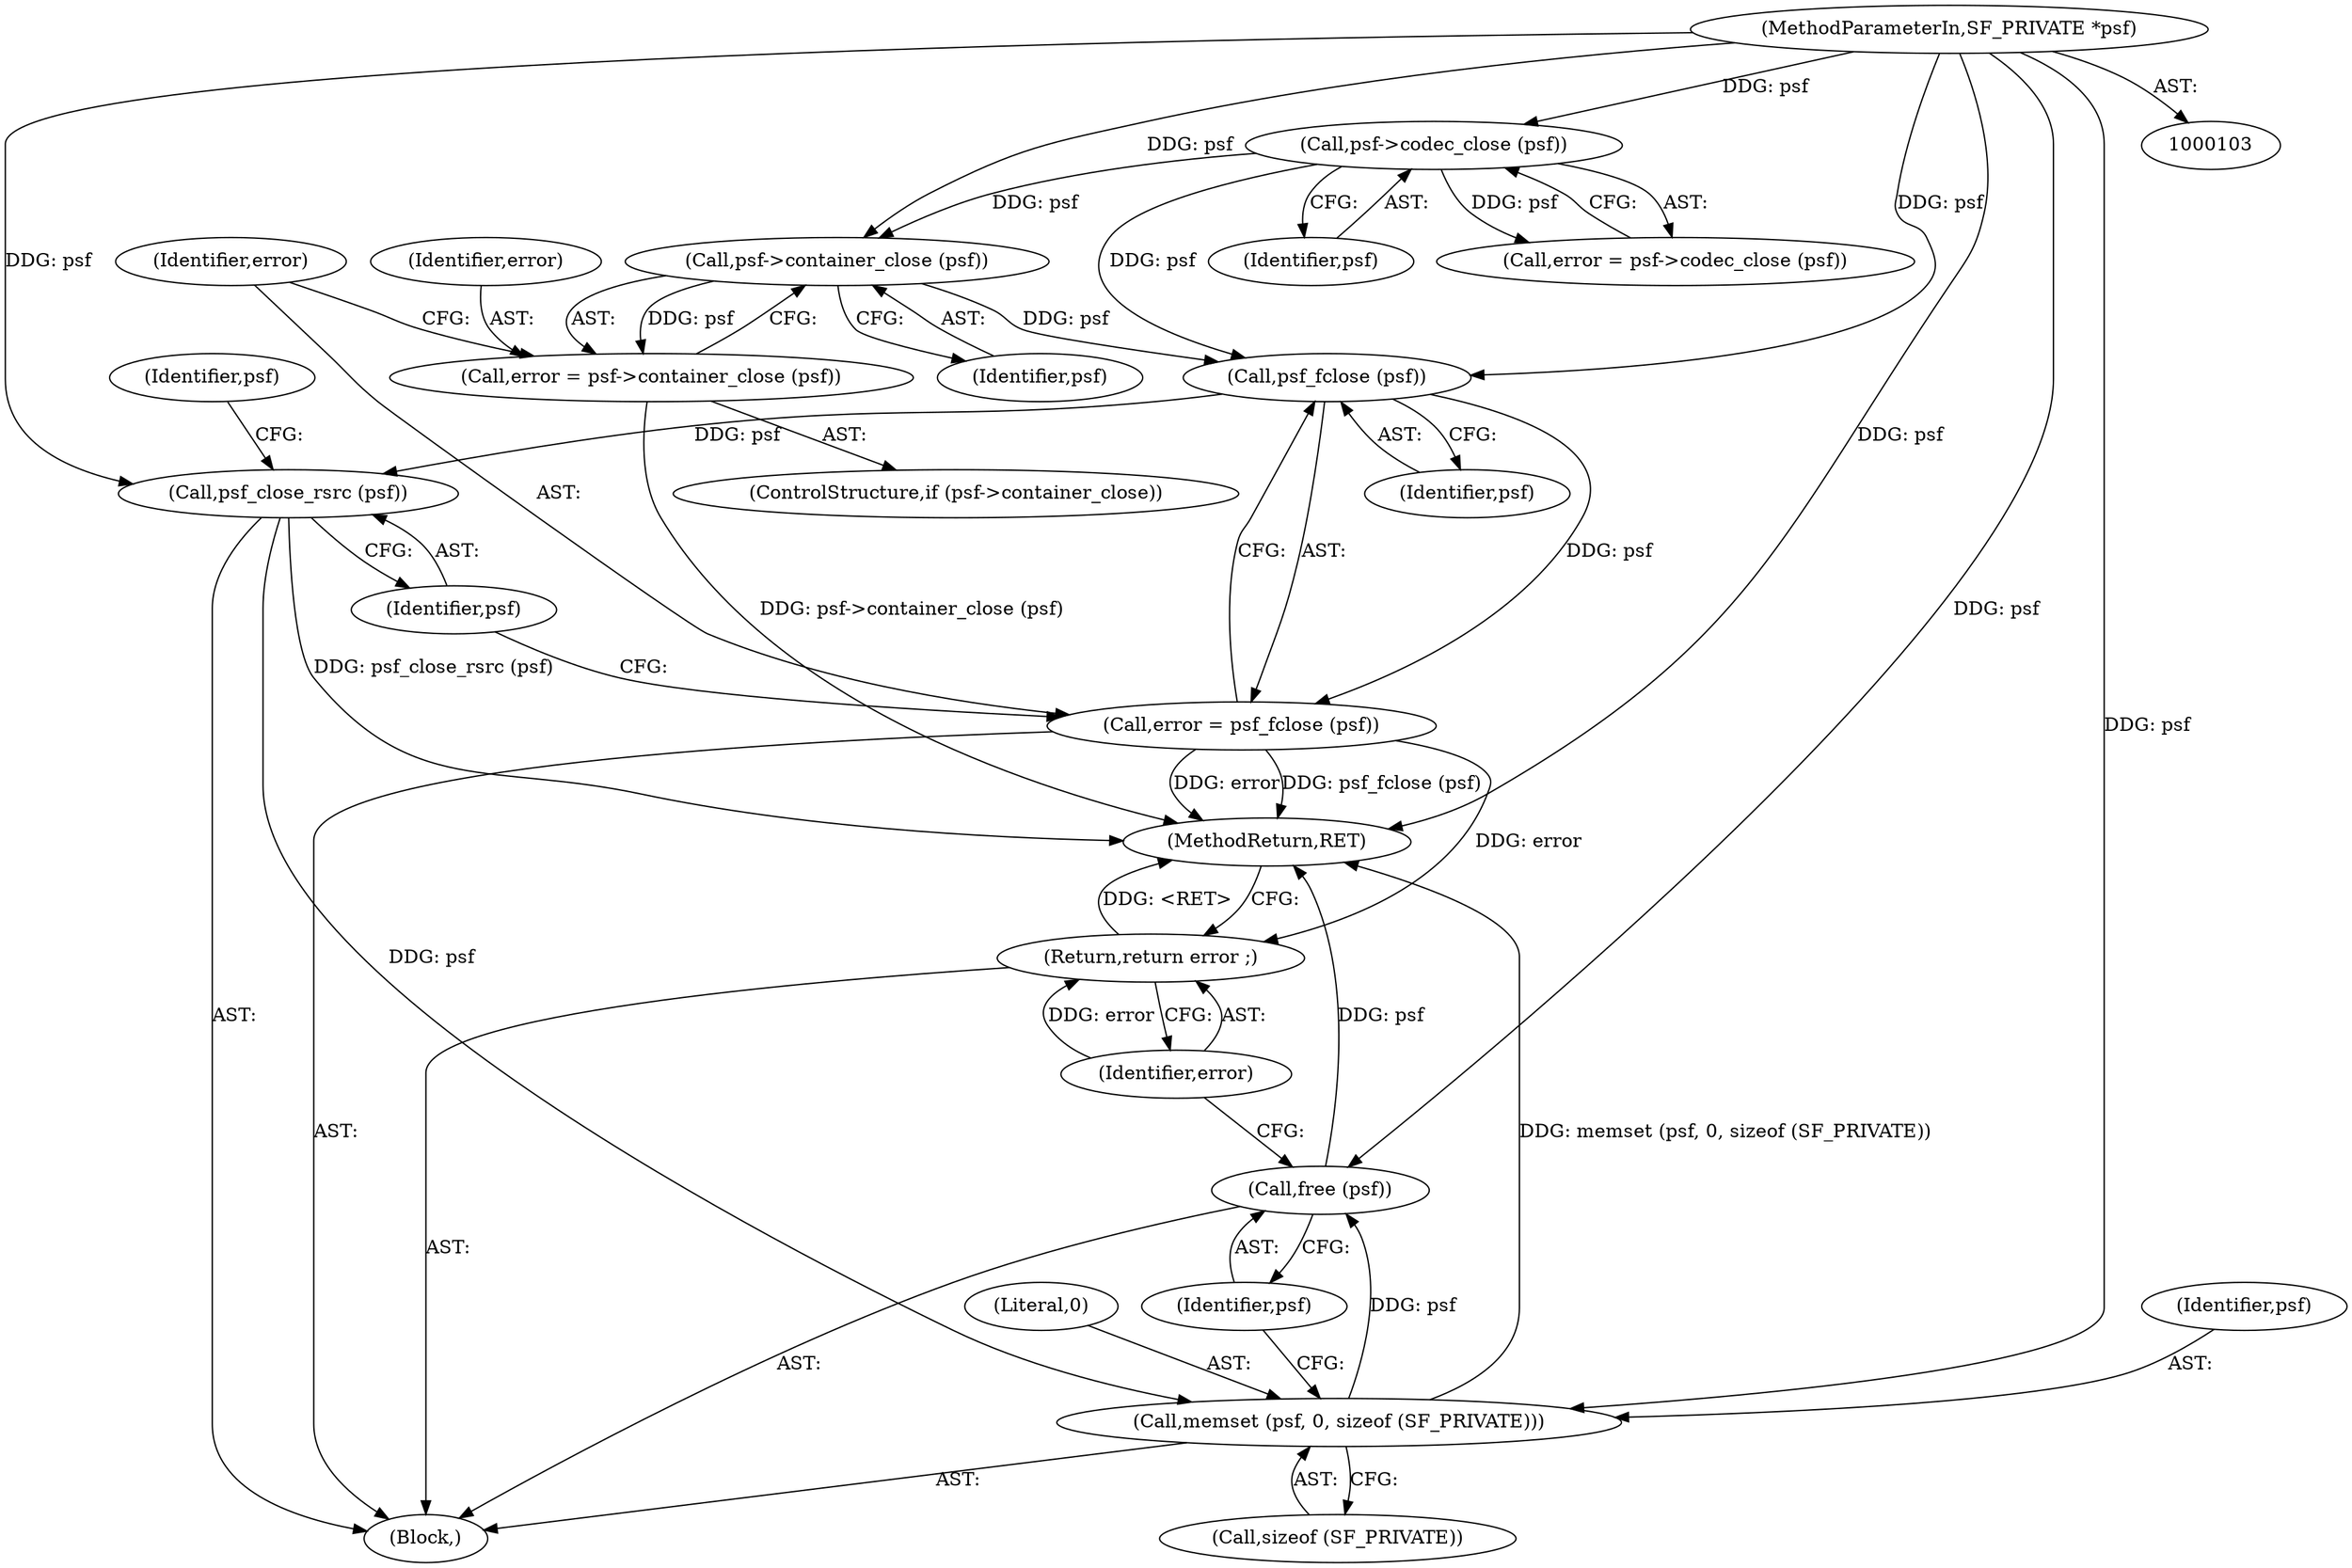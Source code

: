 digraph "0_libsndfile_708e996c87c5fae77b104ccfeb8f6db784c32074_18@pointer" {
"1000131" [label="(Call,psf->container_close (psf))"];
"1000118" [label="(Call,psf->codec_close (psf))"];
"1000104" [label="(MethodParameterIn,SF_PRIVATE *psf)"];
"1000129" [label="(Call,error = psf->container_close (psf))"];
"1000135" [label="(Call,psf_fclose (psf))"];
"1000133" [label="(Call,error = psf_fclose (psf))"];
"1000251" [label="(Return,return error ;)"];
"1000137" [label="(Call,psf_close_rsrc (psf))"];
"1000244" [label="(Call,memset (psf, 0, sizeof (SF_PRIVATE)))"];
"1000249" [label="(Call,free (psf))"];
"1000246" [label="(Literal,0)"];
"1000244" [label="(Call,memset (psf, 0, sizeof (SF_PRIVATE)))"];
"1000249" [label="(Call,free (psf))"];
"1000142" [label="(Identifier,psf)"];
"1000119" [label="(Identifier,psf)"];
"1000138" [label="(Identifier,psf)"];
"1000105" [label="(Block,)"];
"1000118" [label="(Call,psf->codec_close (psf))"];
"1000136" [label="(Identifier,psf)"];
"1000251" [label="(Return,return error ;)"];
"1000253" [label="(MethodReturn,RET)"];
"1000129" [label="(Call,error = psf->container_close (psf))"];
"1000135" [label="(Call,psf_fclose (psf))"];
"1000131" [label="(Call,psf->container_close (psf))"];
"1000133" [label="(Call,error = psf_fclose (psf))"];
"1000252" [label="(Identifier,error)"];
"1000134" [label="(Identifier,error)"];
"1000104" [label="(MethodParameterIn,SF_PRIVATE *psf)"];
"1000125" [label="(ControlStructure,if (psf->container_close))"];
"1000132" [label="(Identifier,psf)"];
"1000116" [label="(Call,error = psf->codec_close (psf))"];
"1000137" [label="(Call,psf_close_rsrc (psf))"];
"1000247" [label="(Call,sizeof (SF_PRIVATE))"];
"1000130" [label="(Identifier,error)"];
"1000250" [label="(Identifier,psf)"];
"1000245" [label="(Identifier,psf)"];
"1000131" -> "1000129"  [label="AST: "];
"1000131" -> "1000132"  [label="CFG: "];
"1000132" -> "1000131"  [label="AST: "];
"1000129" -> "1000131"  [label="CFG: "];
"1000131" -> "1000129"  [label="DDG: psf"];
"1000118" -> "1000131"  [label="DDG: psf"];
"1000104" -> "1000131"  [label="DDG: psf"];
"1000131" -> "1000135"  [label="DDG: psf"];
"1000118" -> "1000116"  [label="AST: "];
"1000118" -> "1000119"  [label="CFG: "];
"1000119" -> "1000118"  [label="AST: "];
"1000116" -> "1000118"  [label="CFG: "];
"1000118" -> "1000116"  [label="DDG: psf"];
"1000104" -> "1000118"  [label="DDG: psf"];
"1000118" -> "1000135"  [label="DDG: psf"];
"1000104" -> "1000103"  [label="AST: "];
"1000104" -> "1000253"  [label="DDG: psf"];
"1000104" -> "1000135"  [label="DDG: psf"];
"1000104" -> "1000137"  [label="DDG: psf"];
"1000104" -> "1000244"  [label="DDG: psf"];
"1000104" -> "1000249"  [label="DDG: psf"];
"1000129" -> "1000125"  [label="AST: "];
"1000130" -> "1000129"  [label="AST: "];
"1000134" -> "1000129"  [label="CFG: "];
"1000129" -> "1000253"  [label="DDG: psf->container_close (psf)"];
"1000135" -> "1000133"  [label="AST: "];
"1000135" -> "1000136"  [label="CFG: "];
"1000136" -> "1000135"  [label="AST: "];
"1000133" -> "1000135"  [label="CFG: "];
"1000135" -> "1000133"  [label="DDG: psf"];
"1000135" -> "1000137"  [label="DDG: psf"];
"1000133" -> "1000105"  [label="AST: "];
"1000134" -> "1000133"  [label="AST: "];
"1000138" -> "1000133"  [label="CFG: "];
"1000133" -> "1000253"  [label="DDG: error"];
"1000133" -> "1000253"  [label="DDG: psf_fclose (psf)"];
"1000133" -> "1000251"  [label="DDG: error"];
"1000251" -> "1000105"  [label="AST: "];
"1000251" -> "1000252"  [label="CFG: "];
"1000252" -> "1000251"  [label="AST: "];
"1000253" -> "1000251"  [label="CFG: "];
"1000251" -> "1000253"  [label="DDG: <RET>"];
"1000252" -> "1000251"  [label="DDG: error"];
"1000137" -> "1000105"  [label="AST: "];
"1000137" -> "1000138"  [label="CFG: "];
"1000138" -> "1000137"  [label="AST: "];
"1000142" -> "1000137"  [label="CFG: "];
"1000137" -> "1000253"  [label="DDG: psf_close_rsrc (psf)"];
"1000137" -> "1000244"  [label="DDG: psf"];
"1000244" -> "1000105"  [label="AST: "];
"1000244" -> "1000247"  [label="CFG: "];
"1000245" -> "1000244"  [label="AST: "];
"1000246" -> "1000244"  [label="AST: "];
"1000247" -> "1000244"  [label="AST: "];
"1000250" -> "1000244"  [label="CFG: "];
"1000244" -> "1000253"  [label="DDG: memset (psf, 0, sizeof (SF_PRIVATE))"];
"1000244" -> "1000249"  [label="DDG: psf"];
"1000249" -> "1000105"  [label="AST: "];
"1000249" -> "1000250"  [label="CFG: "];
"1000250" -> "1000249"  [label="AST: "];
"1000252" -> "1000249"  [label="CFG: "];
"1000249" -> "1000253"  [label="DDG: psf"];
}
